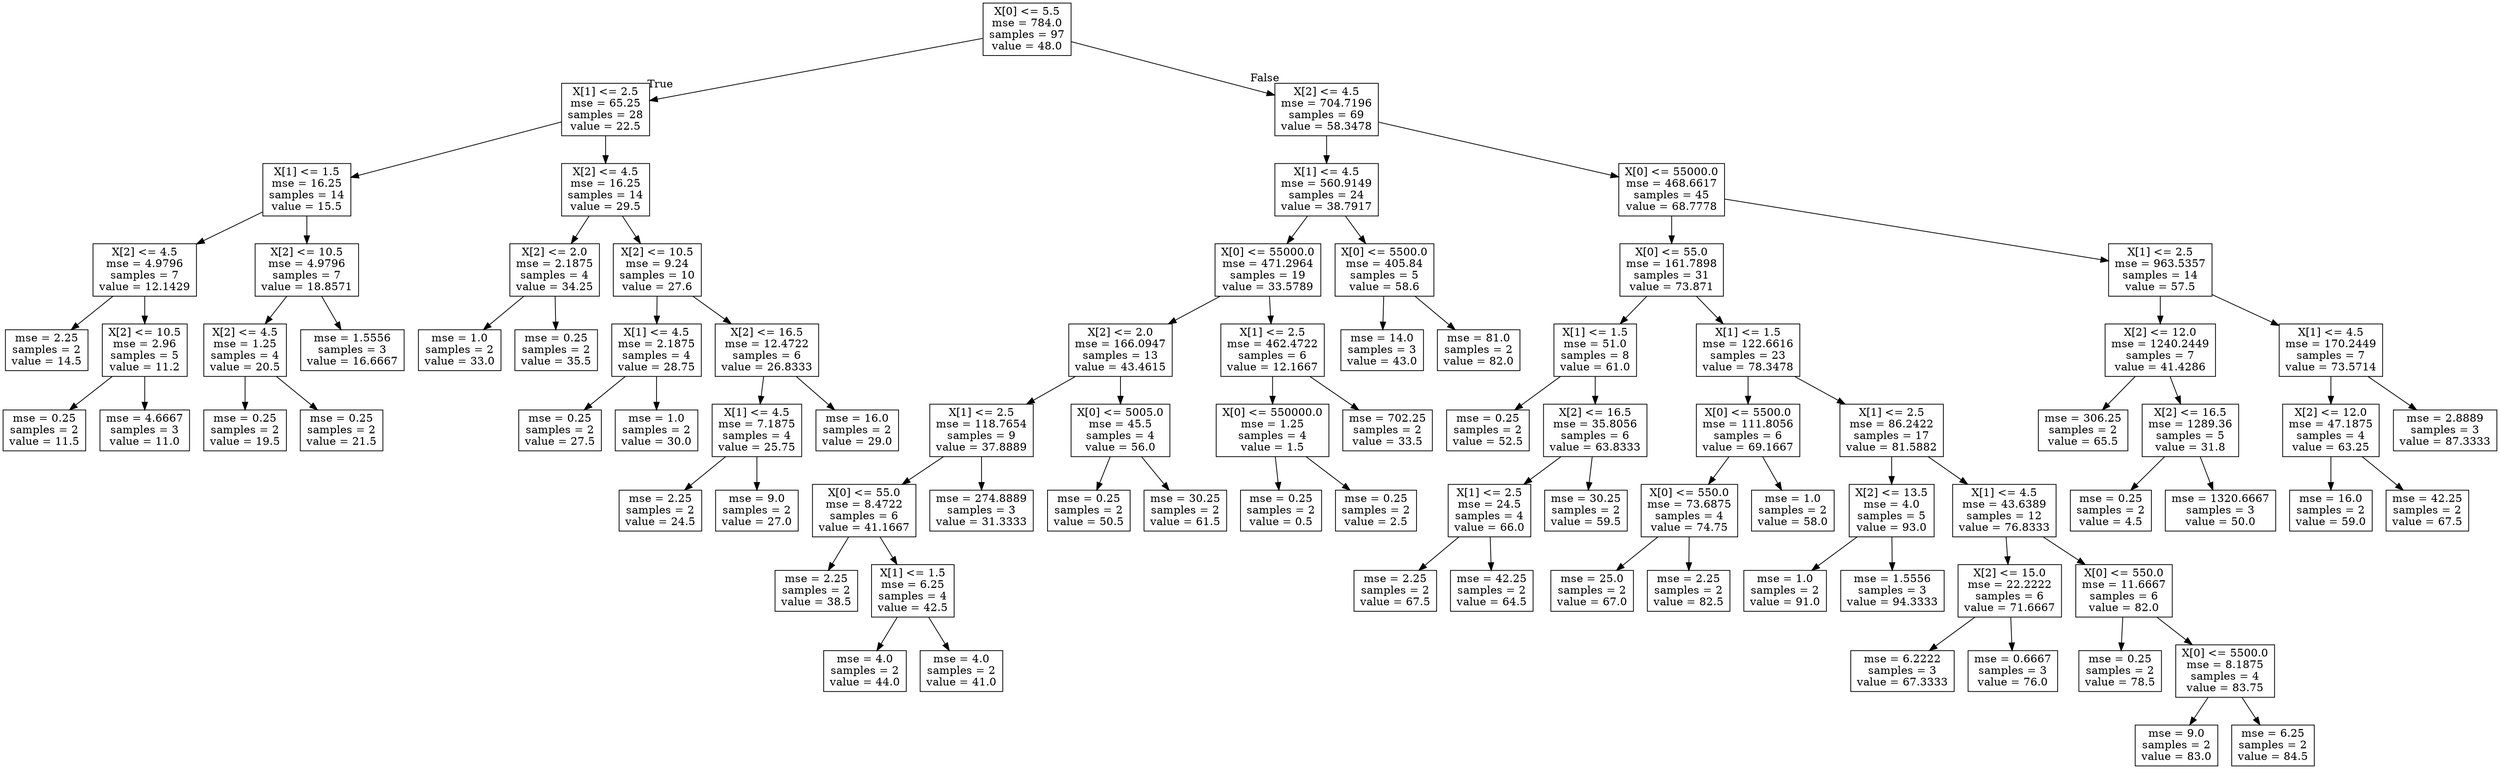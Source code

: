 digraph Tree {
node [shape=box] ;
0 [label="X[0] <= 5.5\nmse = 784.0\nsamples = 97\nvalue = 48.0"] ;
1 [label="X[1] <= 2.5\nmse = 65.25\nsamples = 28\nvalue = 22.5"] ;
0 -> 1 [labeldistance=2.5, labelangle=45, headlabel="True"] ;
2 [label="X[1] <= 1.5\nmse = 16.25\nsamples = 14\nvalue = 15.5"] ;
1 -> 2 ;
3 [label="X[2] <= 4.5\nmse = 4.9796\nsamples = 7\nvalue = 12.1429"] ;
2 -> 3 ;
4 [label="mse = 2.25\nsamples = 2\nvalue = 14.5"] ;
3 -> 4 ;
5 [label="X[2] <= 10.5\nmse = 2.96\nsamples = 5\nvalue = 11.2"] ;
3 -> 5 ;
6 [label="mse = 0.25\nsamples = 2\nvalue = 11.5"] ;
5 -> 6 ;
7 [label="mse = 4.6667\nsamples = 3\nvalue = 11.0"] ;
5 -> 7 ;
8 [label="X[2] <= 10.5\nmse = 4.9796\nsamples = 7\nvalue = 18.8571"] ;
2 -> 8 ;
9 [label="X[2] <= 4.5\nmse = 1.25\nsamples = 4\nvalue = 20.5"] ;
8 -> 9 ;
10 [label="mse = 0.25\nsamples = 2\nvalue = 19.5"] ;
9 -> 10 ;
11 [label="mse = 0.25\nsamples = 2\nvalue = 21.5"] ;
9 -> 11 ;
12 [label="mse = 1.5556\nsamples = 3\nvalue = 16.6667"] ;
8 -> 12 ;
13 [label="X[2] <= 4.5\nmse = 16.25\nsamples = 14\nvalue = 29.5"] ;
1 -> 13 ;
14 [label="X[2] <= 2.0\nmse = 2.1875\nsamples = 4\nvalue = 34.25"] ;
13 -> 14 ;
15 [label="mse = 1.0\nsamples = 2\nvalue = 33.0"] ;
14 -> 15 ;
16 [label="mse = 0.25\nsamples = 2\nvalue = 35.5"] ;
14 -> 16 ;
17 [label="X[2] <= 10.5\nmse = 9.24\nsamples = 10\nvalue = 27.6"] ;
13 -> 17 ;
18 [label="X[1] <= 4.5\nmse = 2.1875\nsamples = 4\nvalue = 28.75"] ;
17 -> 18 ;
19 [label="mse = 0.25\nsamples = 2\nvalue = 27.5"] ;
18 -> 19 ;
20 [label="mse = 1.0\nsamples = 2\nvalue = 30.0"] ;
18 -> 20 ;
21 [label="X[2] <= 16.5\nmse = 12.4722\nsamples = 6\nvalue = 26.8333"] ;
17 -> 21 ;
22 [label="X[1] <= 4.5\nmse = 7.1875\nsamples = 4\nvalue = 25.75"] ;
21 -> 22 ;
23 [label="mse = 2.25\nsamples = 2\nvalue = 24.5"] ;
22 -> 23 ;
24 [label="mse = 9.0\nsamples = 2\nvalue = 27.0"] ;
22 -> 24 ;
25 [label="mse = 16.0\nsamples = 2\nvalue = 29.0"] ;
21 -> 25 ;
26 [label="X[2] <= 4.5\nmse = 704.7196\nsamples = 69\nvalue = 58.3478"] ;
0 -> 26 [labeldistance=2.5, labelangle=-45, headlabel="False"] ;
27 [label="X[1] <= 4.5\nmse = 560.9149\nsamples = 24\nvalue = 38.7917"] ;
26 -> 27 ;
28 [label="X[0] <= 55000.0\nmse = 471.2964\nsamples = 19\nvalue = 33.5789"] ;
27 -> 28 ;
29 [label="X[2] <= 2.0\nmse = 166.0947\nsamples = 13\nvalue = 43.4615"] ;
28 -> 29 ;
30 [label="X[1] <= 2.5\nmse = 118.7654\nsamples = 9\nvalue = 37.8889"] ;
29 -> 30 ;
31 [label="X[0] <= 55.0\nmse = 8.4722\nsamples = 6\nvalue = 41.1667"] ;
30 -> 31 ;
32 [label="mse = 2.25\nsamples = 2\nvalue = 38.5"] ;
31 -> 32 ;
33 [label="X[1] <= 1.5\nmse = 6.25\nsamples = 4\nvalue = 42.5"] ;
31 -> 33 ;
34 [label="mse = 4.0\nsamples = 2\nvalue = 44.0"] ;
33 -> 34 ;
35 [label="mse = 4.0\nsamples = 2\nvalue = 41.0"] ;
33 -> 35 ;
36 [label="mse = 274.8889\nsamples = 3\nvalue = 31.3333"] ;
30 -> 36 ;
37 [label="X[0] <= 5005.0\nmse = 45.5\nsamples = 4\nvalue = 56.0"] ;
29 -> 37 ;
38 [label="mse = 0.25\nsamples = 2\nvalue = 50.5"] ;
37 -> 38 ;
39 [label="mse = 30.25\nsamples = 2\nvalue = 61.5"] ;
37 -> 39 ;
40 [label="X[1] <= 2.5\nmse = 462.4722\nsamples = 6\nvalue = 12.1667"] ;
28 -> 40 ;
41 [label="X[0] <= 550000.0\nmse = 1.25\nsamples = 4\nvalue = 1.5"] ;
40 -> 41 ;
42 [label="mse = 0.25\nsamples = 2\nvalue = 0.5"] ;
41 -> 42 ;
43 [label="mse = 0.25\nsamples = 2\nvalue = 2.5"] ;
41 -> 43 ;
44 [label="mse = 702.25\nsamples = 2\nvalue = 33.5"] ;
40 -> 44 ;
45 [label="X[0] <= 5500.0\nmse = 405.84\nsamples = 5\nvalue = 58.6"] ;
27 -> 45 ;
46 [label="mse = 14.0\nsamples = 3\nvalue = 43.0"] ;
45 -> 46 ;
47 [label="mse = 81.0\nsamples = 2\nvalue = 82.0"] ;
45 -> 47 ;
48 [label="X[0] <= 55000.0\nmse = 468.6617\nsamples = 45\nvalue = 68.7778"] ;
26 -> 48 ;
49 [label="X[0] <= 55.0\nmse = 161.7898\nsamples = 31\nvalue = 73.871"] ;
48 -> 49 ;
50 [label="X[1] <= 1.5\nmse = 51.0\nsamples = 8\nvalue = 61.0"] ;
49 -> 50 ;
51 [label="mse = 0.25\nsamples = 2\nvalue = 52.5"] ;
50 -> 51 ;
52 [label="X[2] <= 16.5\nmse = 35.8056\nsamples = 6\nvalue = 63.8333"] ;
50 -> 52 ;
53 [label="X[1] <= 2.5\nmse = 24.5\nsamples = 4\nvalue = 66.0"] ;
52 -> 53 ;
54 [label="mse = 2.25\nsamples = 2\nvalue = 67.5"] ;
53 -> 54 ;
55 [label="mse = 42.25\nsamples = 2\nvalue = 64.5"] ;
53 -> 55 ;
56 [label="mse = 30.25\nsamples = 2\nvalue = 59.5"] ;
52 -> 56 ;
57 [label="X[1] <= 1.5\nmse = 122.6616\nsamples = 23\nvalue = 78.3478"] ;
49 -> 57 ;
58 [label="X[0] <= 5500.0\nmse = 111.8056\nsamples = 6\nvalue = 69.1667"] ;
57 -> 58 ;
59 [label="X[0] <= 550.0\nmse = 73.6875\nsamples = 4\nvalue = 74.75"] ;
58 -> 59 ;
60 [label="mse = 25.0\nsamples = 2\nvalue = 67.0"] ;
59 -> 60 ;
61 [label="mse = 2.25\nsamples = 2\nvalue = 82.5"] ;
59 -> 61 ;
62 [label="mse = 1.0\nsamples = 2\nvalue = 58.0"] ;
58 -> 62 ;
63 [label="X[1] <= 2.5\nmse = 86.2422\nsamples = 17\nvalue = 81.5882"] ;
57 -> 63 ;
64 [label="X[2] <= 13.5\nmse = 4.0\nsamples = 5\nvalue = 93.0"] ;
63 -> 64 ;
65 [label="mse = 1.0\nsamples = 2\nvalue = 91.0"] ;
64 -> 65 ;
66 [label="mse = 1.5556\nsamples = 3\nvalue = 94.3333"] ;
64 -> 66 ;
67 [label="X[1] <= 4.5\nmse = 43.6389\nsamples = 12\nvalue = 76.8333"] ;
63 -> 67 ;
68 [label="X[2] <= 15.0\nmse = 22.2222\nsamples = 6\nvalue = 71.6667"] ;
67 -> 68 ;
69 [label="mse = 6.2222\nsamples = 3\nvalue = 67.3333"] ;
68 -> 69 ;
70 [label="mse = 0.6667\nsamples = 3\nvalue = 76.0"] ;
68 -> 70 ;
71 [label="X[0] <= 550.0\nmse = 11.6667\nsamples = 6\nvalue = 82.0"] ;
67 -> 71 ;
72 [label="mse = 0.25\nsamples = 2\nvalue = 78.5"] ;
71 -> 72 ;
73 [label="X[0] <= 5500.0\nmse = 8.1875\nsamples = 4\nvalue = 83.75"] ;
71 -> 73 ;
74 [label="mse = 9.0\nsamples = 2\nvalue = 83.0"] ;
73 -> 74 ;
75 [label="mse = 6.25\nsamples = 2\nvalue = 84.5"] ;
73 -> 75 ;
76 [label="X[1] <= 2.5\nmse = 963.5357\nsamples = 14\nvalue = 57.5"] ;
48 -> 76 ;
77 [label="X[2] <= 12.0\nmse = 1240.2449\nsamples = 7\nvalue = 41.4286"] ;
76 -> 77 ;
78 [label="mse = 306.25\nsamples = 2\nvalue = 65.5"] ;
77 -> 78 ;
79 [label="X[2] <= 16.5\nmse = 1289.36\nsamples = 5\nvalue = 31.8"] ;
77 -> 79 ;
80 [label="mse = 0.25\nsamples = 2\nvalue = 4.5"] ;
79 -> 80 ;
81 [label="mse = 1320.6667\nsamples = 3\nvalue = 50.0"] ;
79 -> 81 ;
82 [label="X[1] <= 4.5\nmse = 170.2449\nsamples = 7\nvalue = 73.5714"] ;
76 -> 82 ;
83 [label="X[2] <= 12.0\nmse = 47.1875\nsamples = 4\nvalue = 63.25"] ;
82 -> 83 ;
84 [label="mse = 16.0\nsamples = 2\nvalue = 59.0"] ;
83 -> 84 ;
85 [label="mse = 42.25\nsamples = 2\nvalue = 67.5"] ;
83 -> 85 ;
86 [label="mse = 2.8889\nsamples = 3\nvalue = 87.3333"] ;
82 -> 86 ;
}